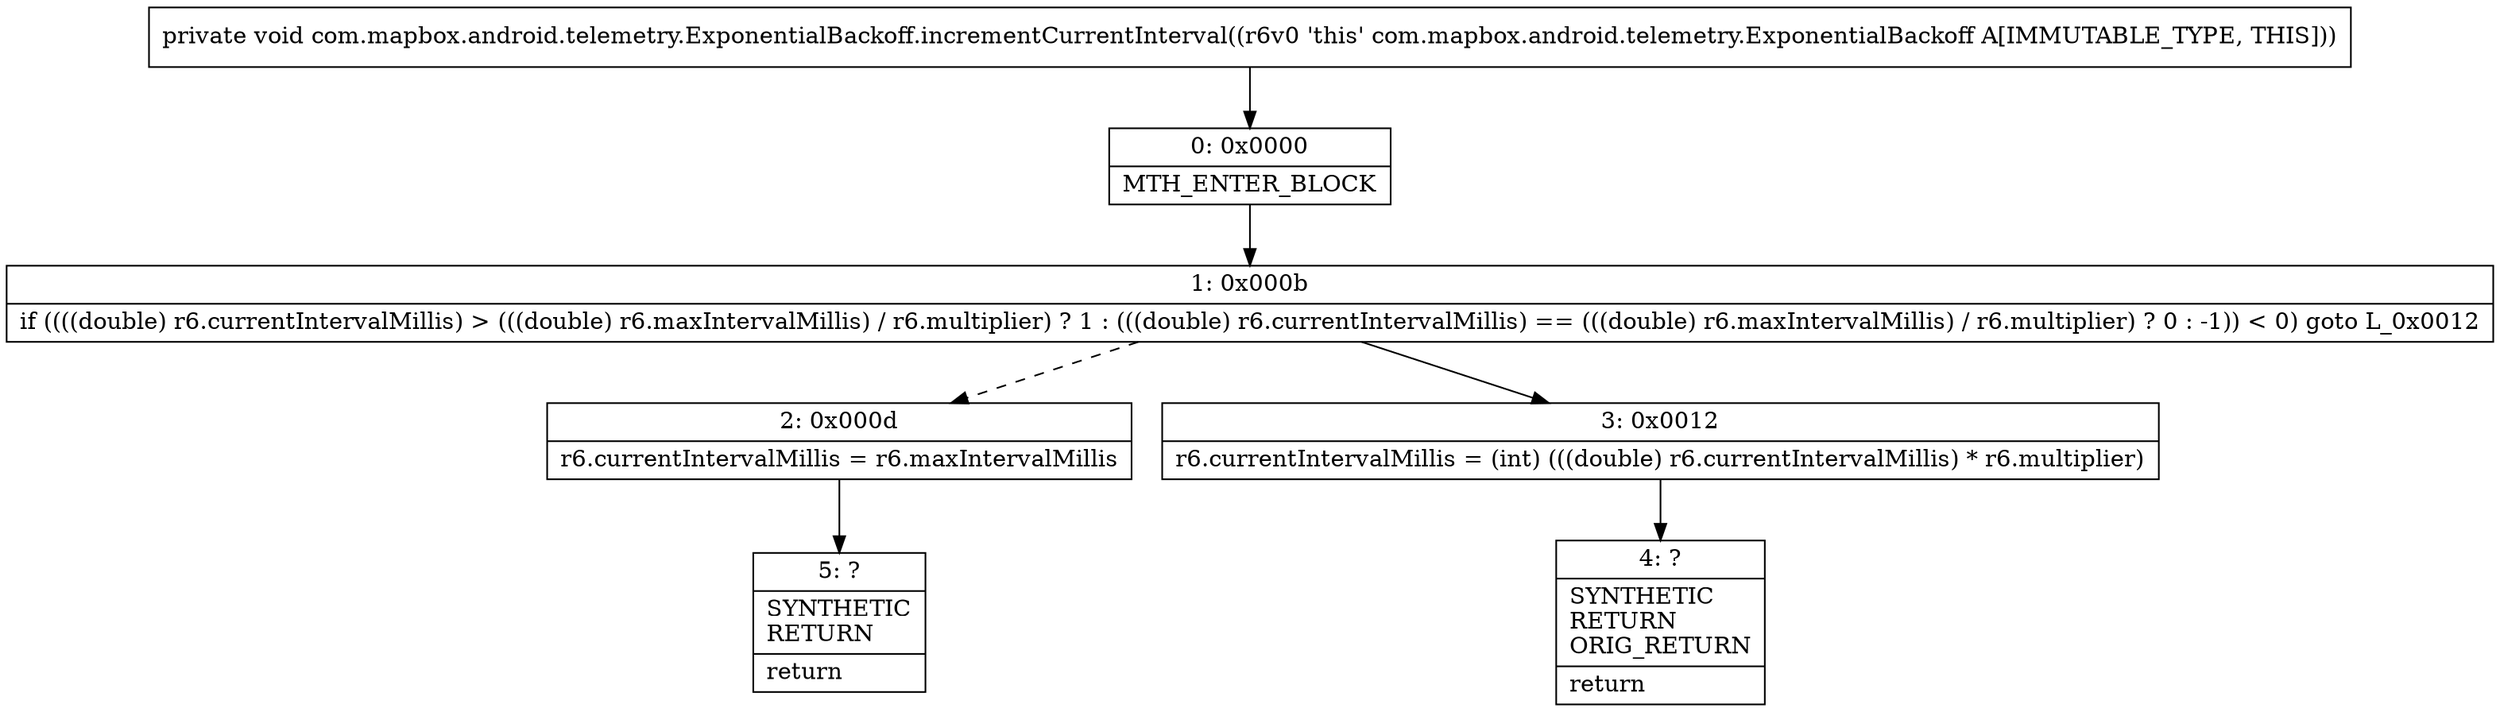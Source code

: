 digraph "CFG forcom.mapbox.android.telemetry.ExponentialBackoff.incrementCurrentInterval()V" {
Node_0 [shape=record,label="{0\:\ 0x0000|MTH_ENTER_BLOCK\l}"];
Node_1 [shape=record,label="{1\:\ 0x000b|if ((((double) r6.currentIntervalMillis) \> (((double) r6.maxIntervalMillis) \/ r6.multiplier) ? 1 : (((double) r6.currentIntervalMillis) == (((double) r6.maxIntervalMillis) \/ r6.multiplier) ? 0 : \-1)) \< 0) goto L_0x0012\l}"];
Node_2 [shape=record,label="{2\:\ 0x000d|r6.currentIntervalMillis = r6.maxIntervalMillis\l}"];
Node_3 [shape=record,label="{3\:\ 0x0012|r6.currentIntervalMillis = (int) (((double) r6.currentIntervalMillis) * r6.multiplier)\l}"];
Node_4 [shape=record,label="{4\:\ ?|SYNTHETIC\lRETURN\lORIG_RETURN\l|return\l}"];
Node_5 [shape=record,label="{5\:\ ?|SYNTHETIC\lRETURN\l|return\l}"];
MethodNode[shape=record,label="{private void com.mapbox.android.telemetry.ExponentialBackoff.incrementCurrentInterval((r6v0 'this' com.mapbox.android.telemetry.ExponentialBackoff A[IMMUTABLE_TYPE, THIS])) }"];
MethodNode -> Node_0;
Node_0 -> Node_1;
Node_1 -> Node_2[style=dashed];
Node_1 -> Node_3;
Node_2 -> Node_5;
Node_3 -> Node_4;
}

